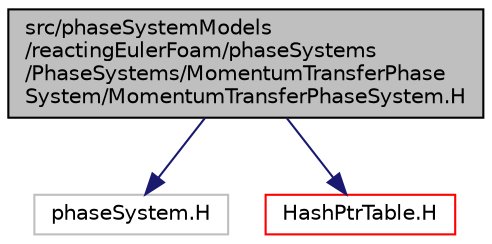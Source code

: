 digraph "src/phaseSystemModels/reactingEulerFoam/phaseSystems/PhaseSystems/MomentumTransferPhaseSystem/MomentumTransferPhaseSystem.H"
{
  bgcolor="transparent";
  edge [fontname="Helvetica",fontsize="10",labelfontname="Helvetica",labelfontsize="10"];
  node [fontname="Helvetica",fontsize="10",shape=record];
  Node1 [label="src/phaseSystemModels\l/reactingEulerFoam/phaseSystems\l/PhaseSystems/MomentumTransferPhase\lSystem/MomentumTransferPhaseSystem.H",height=0.2,width=0.4,color="black", fillcolor="grey75", style="filled" fontcolor="black"];
  Node1 -> Node2 [color="midnightblue",fontsize="10",style="solid",fontname="Helvetica"];
  Node2 [label="phaseSystem.H",height=0.2,width=0.4,color="grey75"];
  Node1 -> Node3 [color="midnightblue",fontsize="10",style="solid",fontname="Helvetica"];
  Node3 [label="HashPtrTable.H",height=0.2,width=0.4,color="red",URL="$HashPtrTable_8H.html"];
}
